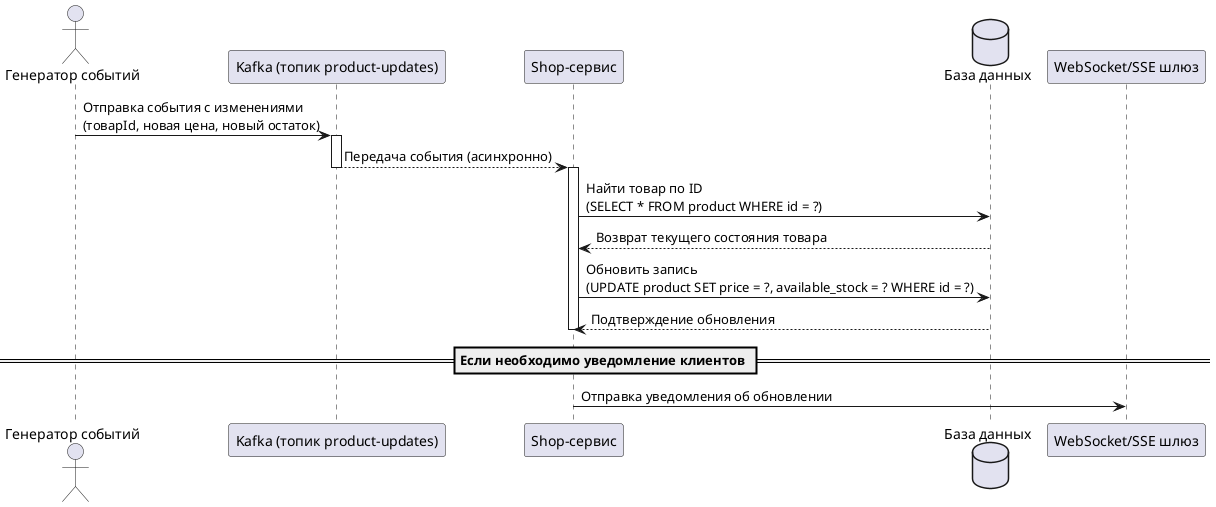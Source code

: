 @startuml
actor "Генератор событий" as Generator
participant "Kafka (топик product-updates)" as Kafka
participant "Shop-сервис" as Shop
database "База данных" as DB

Generator -> Kafka : Отправка события с изменениями\n(товарId, новая цена, новый остаток)
activate Kafka
Kafka --> Shop : Передача события (асинхронно)
deactivate Kafka

activate Shop
Shop -> DB : Найти товар по ID\n(SELECT * FROM product WHERE id = ?)
DB --> Shop : Возврат текущего состояния товара
Shop -> DB : Обновить запись\n(UPDATE product SET price = ?, available_stock = ? WHERE id = ?)
DB --> Shop : Подтверждение обновления
deactivate Shop

== Если необходимо уведомление клиентов ==
Shop -> "WebSocket/SSE шлюз" : Отправка уведомления об обновлении
@enduml
